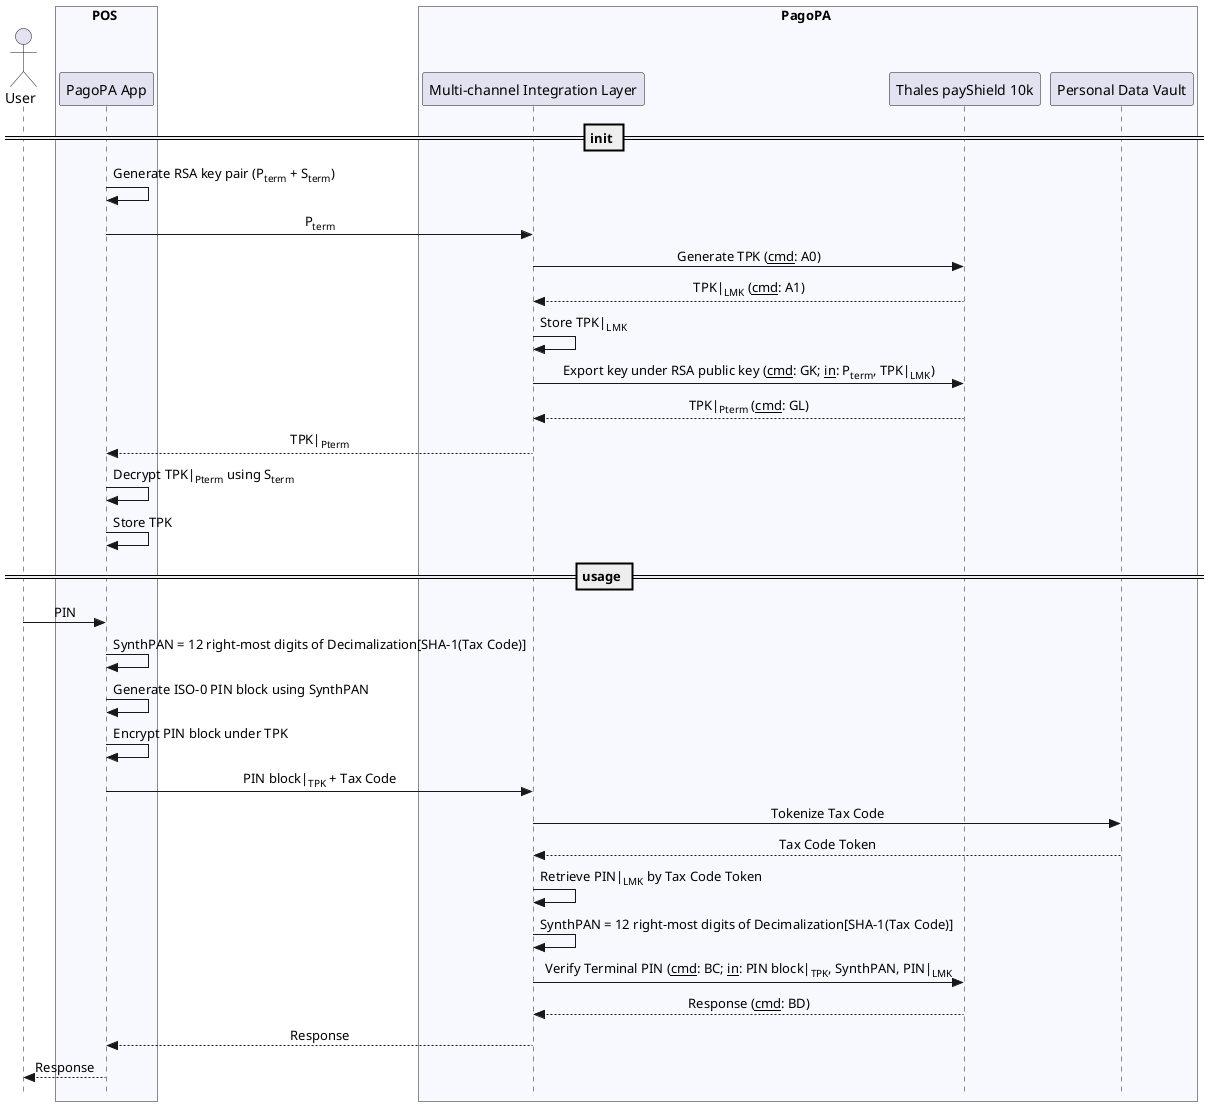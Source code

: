 @startuml
!pragma teoz true
skinparam style strictuml
skinparam shadowing false
skinparam sequenceMessageAlign center

actor "User" as user

box POS #GhostWhite
	participant "PagoPA App" as pago
end box

box PagoPA #GhostWhite
	participant "Multi-channel Integration Layer" as mil
    participant "Thales payShield 10k" as hsm
    participant "Personal Data Vault" as PDV
end box

== init ==

pago -> pago : Generate RSA key pair (P<sub>term</sub> + S<sub>term</sub>)

pago -> mil : P<sub>term</sub>

mil -> hsm : Generate TPK (__cmd__: A0)
hsm --> mil : TPK|<sub>LMK</sub> (__cmd__: A1)

mil -> mil : Store TPK|<sub>LMK</sub>

mil -> hsm : Export key under RSA public key (__cmd__: GK; __in__: P<sub>term</sub>, TPK|<sub>LMK</sub>)
hsm --> mil : TPK|<sub>Pterm</sub> (__cmd__: GL)

mil --> pago : TPK|<sub>Pterm</sub>

pago -> pago : Decrypt TPK|<sub>Pterm</sub> using S<sub>term</sub>
pago -> pago : Store TPK


== usage ==

user -> pago : PIN

pago -> pago : SynthPAN = 12 right-most digits of Decimalization[SHA-1(Tax Code)]
pago -> pago : Generate ISO-0 PIN block using SynthPAN
pago -> pago : Encrypt PIN block under TPK

pago -> mil : PIN block|<sub>TPK</sub> + Tax Code

mil -> PDV : Tokenize Tax Code
PDV --> mil : Tax Code Token
mil -> mil : Retrieve PIN|<sub>LMK</sub> by Tax Code Token
mil -> mil : SynthPAN = 12 right-most digits of Decimalization[SHA-1(Tax Code)]

mil -> hsm : Verify Terminal PIN (__cmd__: BC; __in__: PIN block|<sub>TPK</sub>, SynthPAN, PIN|<sub>LMK</sub>
hsm --> mil : Response (__cmd__: BD)

mil --> pago : Response

pago --> user : Response
@enduml
